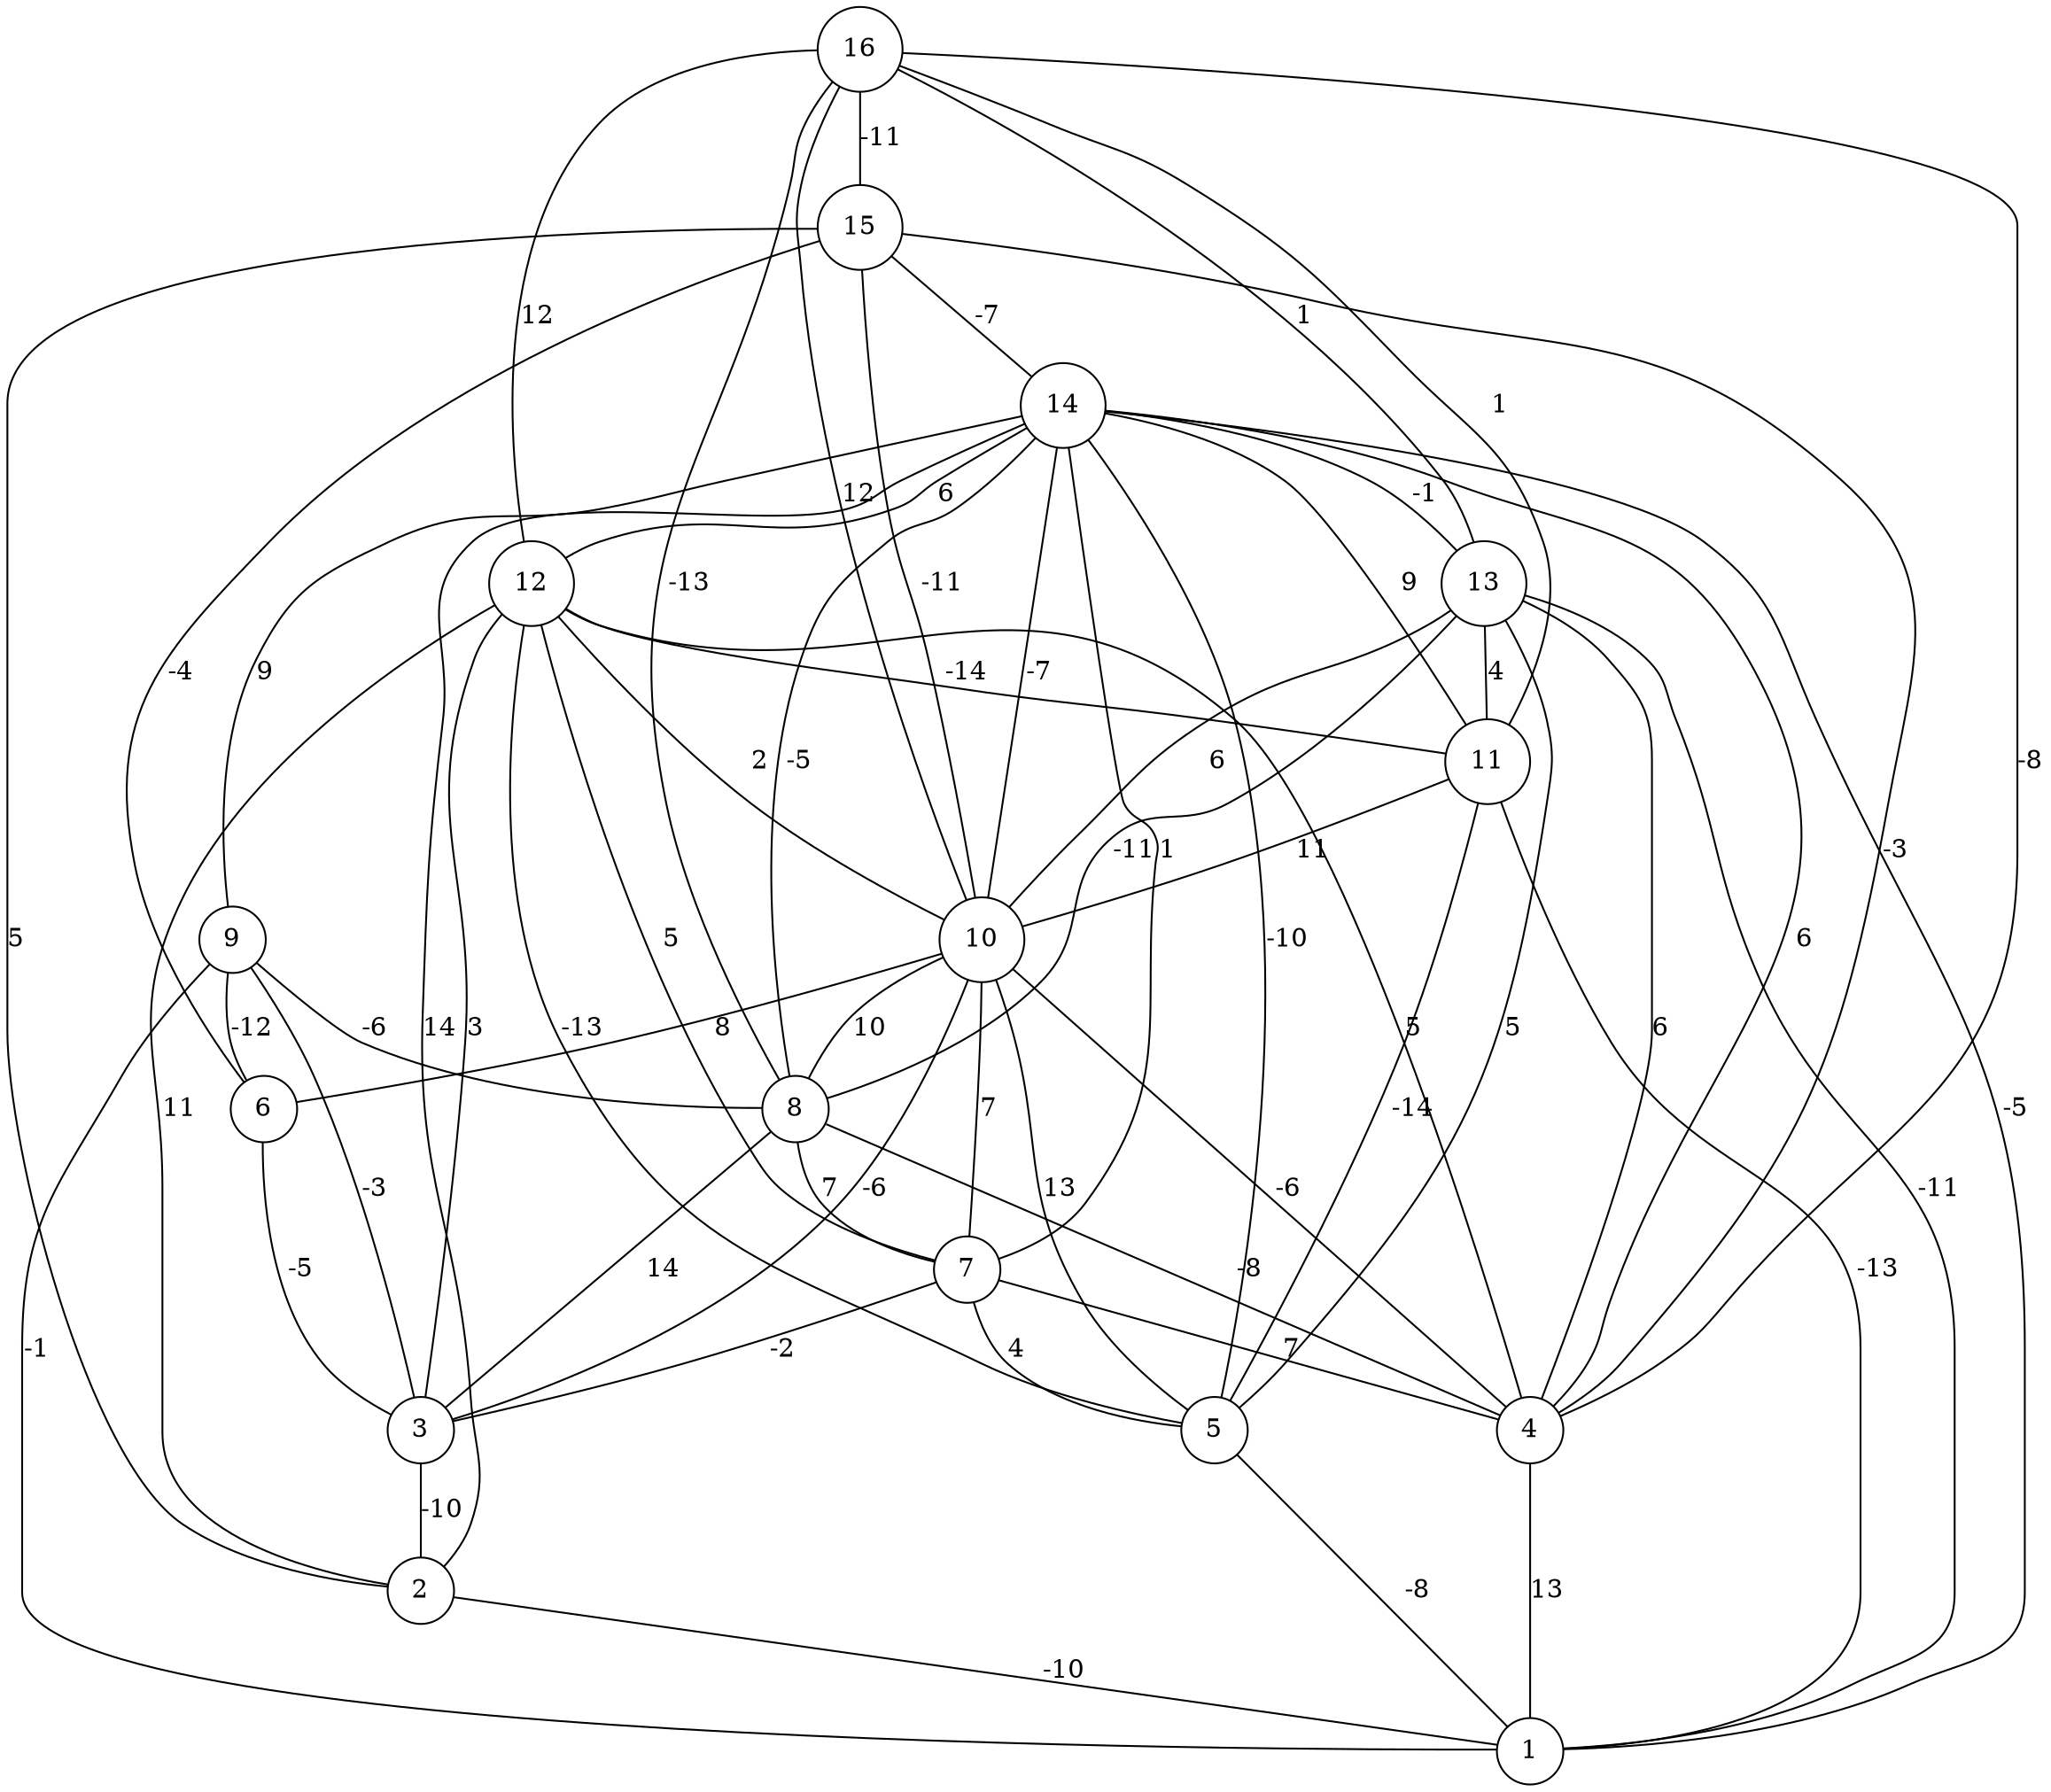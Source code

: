 graph { 
	 fontname="Helvetica,Arial,sans-serif" 
	 node [shape = circle]; 
	 16 -- 4 [label = "-8"];
	 16 -- 8 [label = "-13"];
	 16 -- 10 [label = "12"];
	 16 -- 11 [label = "1"];
	 16 -- 12 [label = "12"];
	 16 -- 13 [label = "1"];
	 16 -- 15 [label = "-11"];
	 15 -- 2 [label = "5"];
	 15 -- 4 [label = "-3"];
	 15 -- 6 [label = "-4"];
	 15 -- 10 [label = "-11"];
	 15 -- 14 [label = "-7"];
	 14 -- 1 [label = "-5"];
	 14 -- 2 [label = "14"];
	 14 -- 4 [label = "6"];
	 14 -- 5 [label = "-10"];
	 14 -- 7 [label = "1"];
	 14 -- 8 [label = "-5"];
	 14 -- 9 [label = "9"];
	 14 -- 10 [label = "-7"];
	 14 -- 11 [label = "9"];
	 14 -- 12 [label = "6"];
	 14 -- 13 [label = "-1"];
	 13 -- 1 [label = "-11"];
	 13 -- 4 [label = "6"];
	 13 -- 5 [label = "5"];
	 13 -- 8 [label = "-11"];
	 13 -- 10 [label = "6"];
	 13 -- 11 [label = "4"];
	 12 -- 2 [label = "11"];
	 12 -- 3 [label = "3"];
	 12 -- 4 [label = "5"];
	 12 -- 5 [label = "-13"];
	 12 -- 7 [label = "5"];
	 12 -- 10 [label = "2"];
	 12 -- 11 [label = "-14"];
	 11 -- 1 [label = "-13"];
	 11 -- 5 [label = "-14"];
	 11 -- 10 [label = "11"];
	 10 -- 3 [label = "-6"];
	 10 -- 4 [label = "-6"];
	 10 -- 5 [label = "13"];
	 10 -- 6 [label = "8"];
	 10 -- 7 [label = "7"];
	 10 -- 8 [label = "10"];
	 9 -- 1 [label = "-1"];
	 9 -- 3 [label = "-3"];
	 9 -- 6 [label = "-12"];
	 9 -- 8 [label = "-6"];
	 8 -- 3 [label = "14"];
	 8 -- 4 [label = "-8"];
	 8 -- 7 [label = "7"];
	 7 -- 3 [label = "-2"];
	 7 -- 4 [label = "7"];
	 7 -- 5 [label = "4"];
	 6 -- 3 [label = "-5"];
	 5 -- 1 [label = "-8"];
	 4 -- 1 [label = "13"];
	 3 -- 2 [label = "-10"];
	 2 -- 1 [label = "-10"];
	 1;
	 2;
	 3;
	 4;
	 5;
	 6;
	 7;
	 8;
	 9;
	 10;
	 11;
	 12;
	 13;
	 14;
	 15;
	 16;
}
